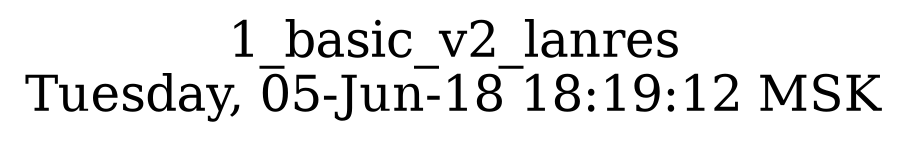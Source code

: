 digraph G {
graph [
  fontsize="24";
  label="1_basic_v2_lanres\nTuesday, 05-Jun-18 18:19:12 MSK";
  nojustify=true;
  ordering=out;
  rankdir=LR;
  size="30";
];
}
